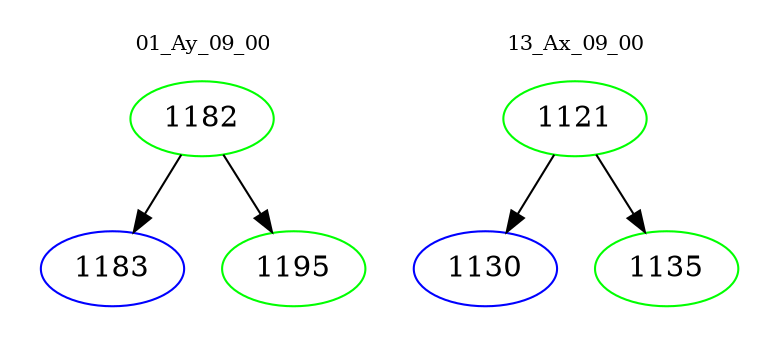 digraph{
subgraph cluster_0 {
color = white
label = "01_Ay_09_00";
fontsize=10;
T0_1182 [label="1182", color="green"]
T0_1182 -> T0_1183 [color="black"]
T0_1183 [label="1183", color="blue"]
T0_1182 -> T0_1195 [color="black"]
T0_1195 [label="1195", color="green"]
}
subgraph cluster_1 {
color = white
label = "13_Ax_09_00";
fontsize=10;
T1_1121 [label="1121", color="green"]
T1_1121 -> T1_1130 [color="black"]
T1_1130 [label="1130", color="blue"]
T1_1121 -> T1_1135 [color="black"]
T1_1135 [label="1135", color="green"]
}
}
